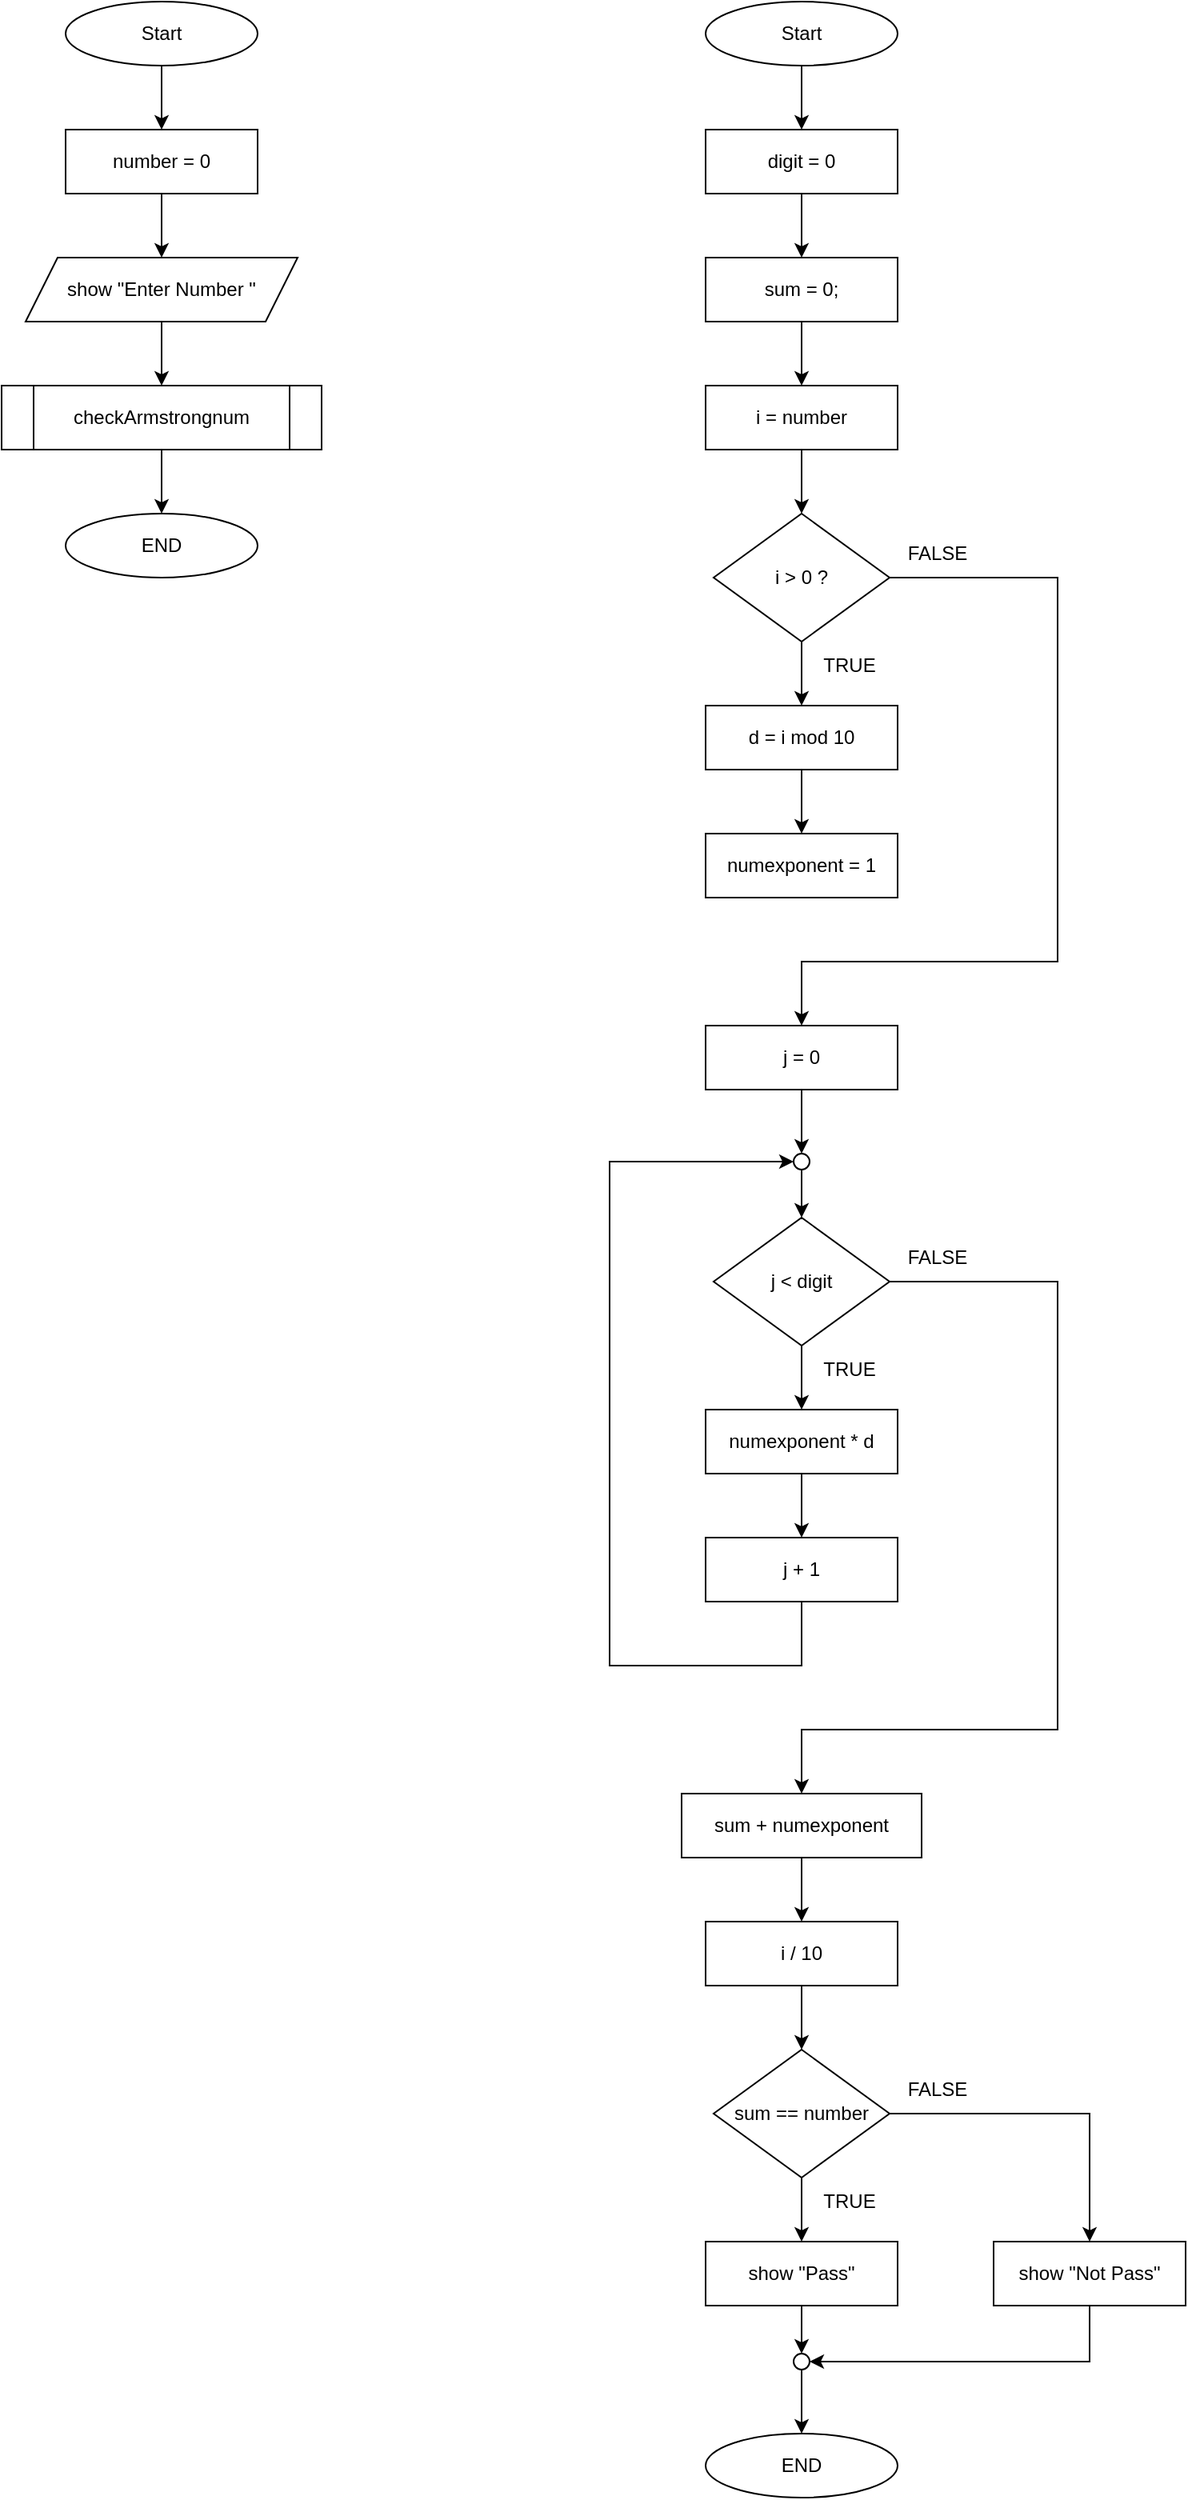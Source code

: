 <mxfile version="28.2.3">
  <diagram name="หน้า-1" id="5BmvicElwH-TUGw0CWuh">
    <mxGraphModel dx="1665" dy="777" grid="1" gridSize="10" guides="1" tooltips="1" connect="1" arrows="1" fold="1" page="1" pageScale="1" pageWidth="827" pageHeight="1169" math="0" shadow="0">
      <root>
        <mxCell id="0" />
        <mxCell id="1" parent="0" />
        <mxCell id="h2AYWT5rCXcbNZria6es-5" value="" style="edgeStyle=orthogonalEdgeStyle;rounded=0;orthogonalLoop=1;jettySize=auto;html=1;" edge="1" parent="1" source="h2AYWT5rCXcbNZria6es-1" target="h2AYWT5rCXcbNZria6es-2">
          <mxGeometry relative="1" as="geometry" />
        </mxCell>
        <mxCell id="h2AYWT5rCXcbNZria6es-1" value="Start" style="ellipse;whiteSpace=wrap;html=1;" vertex="1" parent="1">
          <mxGeometry x="100" y="40" width="120" height="40" as="geometry" />
        </mxCell>
        <mxCell id="h2AYWT5rCXcbNZria6es-6" value="" style="edgeStyle=orthogonalEdgeStyle;rounded=0;orthogonalLoop=1;jettySize=auto;html=1;" edge="1" parent="1" source="h2AYWT5rCXcbNZria6es-2" target="h2AYWT5rCXcbNZria6es-3">
          <mxGeometry relative="1" as="geometry" />
        </mxCell>
        <mxCell id="h2AYWT5rCXcbNZria6es-2" value="number = 0" style="rounded=0;whiteSpace=wrap;html=1;" vertex="1" parent="1">
          <mxGeometry x="100" y="120" width="120" height="40" as="geometry" />
        </mxCell>
        <mxCell id="h2AYWT5rCXcbNZria6es-7" value="" style="edgeStyle=orthogonalEdgeStyle;rounded=0;orthogonalLoop=1;jettySize=auto;html=1;" edge="1" parent="1" source="h2AYWT5rCXcbNZria6es-3" target="h2AYWT5rCXcbNZria6es-4">
          <mxGeometry relative="1" as="geometry" />
        </mxCell>
        <mxCell id="h2AYWT5rCXcbNZria6es-3" value="show &quot;Enter Number &quot;" style="shape=parallelogram;perimeter=parallelogramPerimeter;whiteSpace=wrap;html=1;fixedSize=1;" vertex="1" parent="1">
          <mxGeometry x="75" y="200" width="170" height="40" as="geometry" />
        </mxCell>
        <mxCell id="h2AYWT5rCXcbNZria6es-9" value="" style="edgeStyle=orthogonalEdgeStyle;rounded=0;orthogonalLoop=1;jettySize=auto;html=1;" edge="1" parent="1" source="h2AYWT5rCXcbNZria6es-4" target="h2AYWT5rCXcbNZria6es-8">
          <mxGeometry relative="1" as="geometry" />
        </mxCell>
        <mxCell id="h2AYWT5rCXcbNZria6es-4" value="checkArmstrongnum" style="shape=process;whiteSpace=wrap;html=1;backgroundOutline=1;" vertex="1" parent="1">
          <mxGeometry x="60" y="280" width="200" height="40" as="geometry" />
        </mxCell>
        <mxCell id="h2AYWT5rCXcbNZria6es-8" value="END" style="ellipse;whiteSpace=wrap;html=1;" vertex="1" parent="1">
          <mxGeometry x="100" y="360" width="120" height="40" as="geometry" />
        </mxCell>
        <mxCell id="h2AYWT5rCXcbNZria6es-13" value="" style="edgeStyle=orthogonalEdgeStyle;rounded=0;orthogonalLoop=1;jettySize=auto;html=1;" edge="1" parent="1" source="h2AYWT5rCXcbNZria6es-10" target="h2AYWT5rCXcbNZria6es-11">
          <mxGeometry relative="1" as="geometry" />
        </mxCell>
        <mxCell id="h2AYWT5rCXcbNZria6es-10" value="Start" style="ellipse;whiteSpace=wrap;html=1;" vertex="1" parent="1">
          <mxGeometry x="500" y="40" width="120" height="40" as="geometry" />
        </mxCell>
        <mxCell id="h2AYWT5rCXcbNZria6es-14" value="" style="edgeStyle=orthogonalEdgeStyle;rounded=0;orthogonalLoop=1;jettySize=auto;html=1;" edge="1" parent="1" source="h2AYWT5rCXcbNZria6es-11" target="h2AYWT5rCXcbNZria6es-12">
          <mxGeometry relative="1" as="geometry" />
        </mxCell>
        <mxCell id="h2AYWT5rCXcbNZria6es-11" value="digit = 0" style="rounded=0;whiteSpace=wrap;html=1;" vertex="1" parent="1">
          <mxGeometry x="500" y="120" width="120" height="40" as="geometry" />
        </mxCell>
        <mxCell id="h2AYWT5rCXcbNZria6es-18" value="" style="edgeStyle=orthogonalEdgeStyle;rounded=0;orthogonalLoop=1;jettySize=auto;html=1;" edge="1" parent="1" source="h2AYWT5rCXcbNZria6es-12" target="h2AYWT5rCXcbNZria6es-15">
          <mxGeometry relative="1" as="geometry" />
        </mxCell>
        <mxCell id="h2AYWT5rCXcbNZria6es-12" value="sum = 0;" style="rounded=0;whiteSpace=wrap;html=1;" vertex="1" parent="1">
          <mxGeometry x="500" y="200" width="120" height="40" as="geometry" />
        </mxCell>
        <mxCell id="h2AYWT5rCXcbNZria6es-19" value="" style="edgeStyle=orthogonalEdgeStyle;rounded=0;orthogonalLoop=1;jettySize=auto;html=1;" edge="1" parent="1" source="h2AYWT5rCXcbNZria6es-15" target="h2AYWT5rCXcbNZria6es-16">
          <mxGeometry relative="1" as="geometry" />
        </mxCell>
        <mxCell id="h2AYWT5rCXcbNZria6es-15" value="i = number" style="rounded=0;whiteSpace=wrap;html=1;" vertex="1" parent="1">
          <mxGeometry x="500" y="280" width="120" height="40" as="geometry" />
        </mxCell>
        <mxCell id="h2AYWT5rCXcbNZria6es-24" value="" style="edgeStyle=orthogonalEdgeStyle;rounded=0;orthogonalLoop=1;jettySize=auto;html=1;" edge="1" parent="1" source="h2AYWT5rCXcbNZria6es-16" target="h2AYWT5rCXcbNZria6es-20">
          <mxGeometry relative="1" as="geometry" />
        </mxCell>
        <mxCell id="h2AYWT5rCXcbNZria6es-26" style="edgeStyle=orthogonalEdgeStyle;rounded=0;orthogonalLoop=1;jettySize=auto;html=1;entryX=0.5;entryY=0;entryDx=0;entryDy=0;" edge="1" parent="1" source="h2AYWT5rCXcbNZria6es-16" target="h2AYWT5rCXcbNZria6es-27">
          <mxGeometry relative="1" as="geometry">
            <mxPoint x="760" y="580" as="targetPoint" />
            <Array as="points">
              <mxPoint x="720" y="400" />
              <mxPoint x="720" y="640" />
              <mxPoint x="560" y="640" />
            </Array>
          </mxGeometry>
        </mxCell>
        <mxCell id="h2AYWT5rCXcbNZria6es-16" value="i &amp;gt; 0 ?" style="rhombus;whiteSpace=wrap;html=1;" vertex="1" parent="1">
          <mxGeometry x="505" y="360" width="110" height="80" as="geometry" />
        </mxCell>
        <mxCell id="h2AYWT5rCXcbNZria6es-25" value="" style="edgeStyle=orthogonalEdgeStyle;rounded=0;orthogonalLoop=1;jettySize=auto;html=1;" edge="1" parent="1" source="h2AYWT5rCXcbNZria6es-20" target="h2AYWT5rCXcbNZria6es-21">
          <mxGeometry relative="1" as="geometry" />
        </mxCell>
        <mxCell id="h2AYWT5rCXcbNZria6es-20" value="d = i mod 10" style="rounded=0;whiteSpace=wrap;html=1;" vertex="1" parent="1">
          <mxGeometry x="500" y="480" width="120" height="40" as="geometry" />
        </mxCell>
        <mxCell id="h2AYWT5rCXcbNZria6es-21" value="numexponent = 1" style="rounded=0;whiteSpace=wrap;html=1;" vertex="1" parent="1">
          <mxGeometry x="500" y="560" width="120" height="40" as="geometry" />
        </mxCell>
        <mxCell id="h2AYWT5rCXcbNZria6es-35" style="edgeStyle=orthogonalEdgeStyle;rounded=0;orthogonalLoop=1;jettySize=auto;html=1;entryX=0.5;entryY=0;entryDx=0;entryDy=0;" edge="1" parent="1" source="h2AYWT5rCXcbNZria6es-27" target="h2AYWT5rCXcbNZria6es-34">
          <mxGeometry relative="1" as="geometry" />
        </mxCell>
        <mxCell id="h2AYWT5rCXcbNZria6es-27" value="j = 0" style="rounded=0;whiteSpace=wrap;html=1;" vertex="1" parent="1">
          <mxGeometry x="500" y="680" width="120" height="40" as="geometry" />
        </mxCell>
        <mxCell id="h2AYWT5rCXcbNZria6es-31" value="" style="edgeStyle=orthogonalEdgeStyle;rounded=0;orthogonalLoop=1;jettySize=auto;html=1;" edge="1" parent="1" source="h2AYWT5rCXcbNZria6es-28" target="h2AYWT5rCXcbNZria6es-30">
          <mxGeometry relative="1" as="geometry" />
        </mxCell>
        <mxCell id="h2AYWT5rCXcbNZria6es-39" style="edgeStyle=orthogonalEdgeStyle;rounded=0;orthogonalLoop=1;jettySize=auto;html=1;entryX=0.5;entryY=0;entryDx=0;entryDy=0;" edge="1" parent="1" source="h2AYWT5rCXcbNZria6es-28" target="h2AYWT5rCXcbNZria6es-40">
          <mxGeometry relative="1" as="geometry">
            <mxPoint x="720" y="1120" as="targetPoint" />
            <Array as="points">
              <mxPoint x="720" y="840" />
              <mxPoint x="720" y="1120" />
              <mxPoint x="560" y="1120" />
            </Array>
          </mxGeometry>
        </mxCell>
        <mxCell id="h2AYWT5rCXcbNZria6es-28" value="j &amp;lt; digit" style="rhombus;whiteSpace=wrap;html=1;" vertex="1" parent="1">
          <mxGeometry x="505" y="800" width="110" height="80" as="geometry" />
        </mxCell>
        <mxCell id="h2AYWT5rCXcbNZria6es-33" value="" style="edgeStyle=orthogonalEdgeStyle;rounded=0;orthogonalLoop=1;jettySize=auto;html=1;" edge="1" parent="1" source="h2AYWT5rCXcbNZria6es-30" target="h2AYWT5rCXcbNZria6es-32">
          <mxGeometry relative="1" as="geometry" />
        </mxCell>
        <mxCell id="h2AYWT5rCXcbNZria6es-30" value="numexponent * d" style="rounded=0;whiteSpace=wrap;html=1;" vertex="1" parent="1">
          <mxGeometry x="500" y="920" width="120" height="40" as="geometry" />
        </mxCell>
        <mxCell id="h2AYWT5rCXcbNZria6es-38" style="edgeStyle=orthogonalEdgeStyle;rounded=0;orthogonalLoop=1;jettySize=auto;html=1;entryX=0;entryY=0.5;entryDx=0;entryDy=0;" edge="1" parent="1" source="h2AYWT5rCXcbNZria6es-32" target="h2AYWT5rCXcbNZria6es-34">
          <mxGeometry relative="1" as="geometry">
            <Array as="points">
              <mxPoint x="560" y="1080" />
              <mxPoint x="440" y="1080" />
              <mxPoint x="440" y="765" />
            </Array>
          </mxGeometry>
        </mxCell>
        <mxCell id="h2AYWT5rCXcbNZria6es-32" value="j + 1" style="rounded=0;whiteSpace=wrap;html=1;" vertex="1" parent="1">
          <mxGeometry x="500" y="1000" width="120" height="40" as="geometry" />
        </mxCell>
        <mxCell id="h2AYWT5rCXcbNZria6es-37" style="edgeStyle=orthogonalEdgeStyle;rounded=0;orthogonalLoop=1;jettySize=auto;html=1;entryX=0.5;entryY=0;entryDx=0;entryDy=0;" edge="1" parent="1" source="h2AYWT5rCXcbNZria6es-34" target="h2AYWT5rCXcbNZria6es-28">
          <mxGeometry relative="1" as="geometry" />
        </mxCell>
        <mxCell id="h2AYWT5rCXcbNZria6es-34" value="" style="ellipse;whiteSpace=wrap;html=1;aspect=fixed;" vertex="1" parent="1">
          <mxGeometry x="555" y="760" width="10" height="10" as="geometry" />
        </mxCell>
        <mxCell id="h2AYWT5rCXcbNZria6es-42" value="" style="edgeStyle=orthogonalEdgeStyle;rounded=0;orthogonalLoop=1;jettySize=auto;html=1;" edge="1" parent="1" source="h2AYWT5rCXcbNZria6es-40">
          <mxGeometry relative="1" as="geometry">
            <mxPoint x="560" y="1240" as="targetPoint" />
          </mxGeometry>
        </mxCell>
        <mxCell id="h2AYWT5rCXcbNZria6es-40" value="sum + numexponent" style="rounded=0;whiteSpace=wrap;html=1;" vertex="1" parent="1">
          <mxGeometry x="485" y="1160" width="150" height="40" as="geometry" />
        </mxCell>
        <mxCell id="h2AYWT5rCXcbNZria6es-49" value="" style="edgeStyle=orthogonalEdgeStyle;rounded=0;orthogonalLoop=1;jettySize=auto;html=1;" edge="1" parent="1" source="h2AYWT5rCXcbNZria6es-43" target="h2AYWT5rCXcbNZria6es-44">
          <mxGeometry relative="1" as="geometry" />
        </mxCell>
        <mxCell id="h2AYWT5rCXcbNZria6es-43" value="i / 10" style="rounded=0;whiteSpace=wrap;html=1;" vertex="1" parent="1">
          <mxGeometry x="500" y="1240" width="120" height="40" as="geometry" />
        </mxCell>
        <mxCell id="h2AYWT5rCXcbNZria6es-48" value="" style="edgeStyle=orthogonalEdgeStyle;rounded=0;orthogonalLoop=1;jettySize=auto;html=1;" edge="1" parent="1" source="h2AYWT5rCXcbNZria6es-44" target="h2AYWT5rCXcbNZria6es-45">
          <mxGeometry relative="1" as="geometry" />
        </mxCell>
        <mxCell id="h2AYWT5rCXcbNZria6es-50" style="edgeStyle=orthogonalEdgeStyle;rounded=0;orthogonalLoop=1;jettySize=auto;html=1;entryX=0.5;entryY=0;entryDx=0;entryDy=0;" edge="1" parent="1" source="h2AYWT5rCXcbNZria6es-44" target="h2AYWT5rCXcbNZria6es-47">
          <mxGeometry relative="1" as="geometry" />
        </mxCell>
        <mxCell id="h2AYWT5rCXcbNZria6es-44" value="sum == number" style="rhombus;whiteSpace=wrap;html=1;" vertex="1" parent="1">
          <mxGeometry x="505" y="1320" width="110" height="80" as="geometry" />
        </mxCell>
        <mxCell id="h2AYWT5rCXcbNZria6es-53" style="edgeStyle=orthogonalEdgeStyle;rounded=0;orthogonalLoop=1;jettySize=auto;html=1;entryX=0.5;entryY=0;entryDx=0;entryDy=0;" edge="1" parent="1" source="h2AYWT5rCXcbNZria6es-45" target="h2AYWT5rCXcbNZria6es-51">
          <mxGeometry relative="1" as="geometry" />
        </mxCell>
        <mxCell id="h2AYWT5rCXcbNZria6es-45" value="show &quot;Pass&quot;" style="rounded=0;whiteSpace=wrap;html=1;" vertex="1" parent="1">
          <mxGeometry x="500" y="1440" width="120" height="40" as="geometry" />
        </mxCell>
        <mxCell id="h2AYWT5rCXcbNZria6es-46" value="END" style="ellipse;whiteSpace=wrap;html=1;" vertex="1" parent="1">
          <mxGeometry x="500" y="1560" width="120" height="40" as="geometry" />
        </mxCell>
        <mxCell id="h2AYWT5rCXcbNZria6es-54" style="edgeStyle=orthogonalEdgeStyle;rounded=0;orthogonalLoop=1;jettySize=auto;html=1;entryX=1;entryY=0.5;entryDx=0;entryDy=0;" edge="1" parent="1" source="h2AYWT5rCXcbNZria6es-47" target="h2AYWT5rCXcbNZria6es-51">
          <mxGeometry relative="1" as="geometry">
            <Array as="points">
              <mxPoint x="740" y="1515" />
            </Array>
          </mxGeometry>
        </mxCell>
        <mxCell id="h2AYWT5rCXcbNZria6es-47" value="show &quot;Not Pass&quot;" style="rounded=0;whiteSpace=wrap;html=1;" vertex="1" parent="1">
          <mxGeometry x="680" y="1440" width="120" height="40" as="geometry" />
        </mxCell>
        <mxCell id="h2AYWT5rCXcbNZria6es-55" value="" style="edgeStyle=orthogonalEdgeStyle;rounded=0;orthogonalLoop=1;jettySize=auto;html=1;" edge="1" parent="1" source="h2AYWT5rCXcbNZria6es-51" target="h2AYWT5rCXcbNZria6es-46">
          <mxGeometry relative="1" as="geometry" />
        </mxCell>
        <mxCell id="h2AYWT5rCXcbNZria6es-51" value="" style="ellipse;whiteSpace=wrap;html=1;aspect=fixed;" vertex="1" parent="1">
          <mxGeometry x="555" y="1510" width="10" height="10" as="geometry" />
        </mxCell>
        <mxCell id="h2AYWT5rCXcbNZria6es-56" value="TRUE" style="text;html=1;align=center;verticalAlign=middle;whiteSpace=wrap;rounded=0;" vertex="1" parent="1">
          <mxGeometry x="560" y="440" width="60" height="30" as="geometry" />
        </mxCell>
        <mxCell id="h2AYWT5rCXcbNZria6es-57" value="FALSE" style="text;html=1;align=center;verticalAlign=middle;whiteSpace=wrap;rounded=0;" vertex="1" parent="1">
          <mxGeometry x="615" y="370" width="60" height="30" as="geometry" />
        </mxCell>
        <mxCell id="h2AYWT5rCXcbNZria6es-58" value="TRUE" style="text;html=1;align=center;verticalAlign=middle;whiteSpace=wrap;rounded=0;" vertex="1" parent="1">
          <mxGeometry x="560" y="880" width="60" height="30" as="geometry" />
        </mxCell>
        <mxCell id="h2AYWT5rCXcbNZria6es-59" value="FALSE" style="text;html=1;align=center;verticalAlign=middle;whiteSpace=wrap;rounded=0;" vertex="1" parent="1">
          <mxGeometry x="615" y="810" width="60" height="30" as="geometry" />
        </mxCell>
        <mxCell id="h2AYWT5rCXcbNZria6es-60" value="TRUE" style="text;html=1;align=center;verticalAlign=middle;whiteSpace=wrap;rounded=0;" vertex="1" parent="1">
          <mxGeometry x="560" y="1400" width="60" height="30" as="geometry" />
        </mxCell>
        <mxCell id="h2AYWT5rCXcbNZria6es-61" value="FALSE" style="text;html=1;align=center;verticalAlign=middle;whiteSpace=wrap;rounded=0;" vertex="1" parent="1">
          <mxGeometry x="615" y="1330" width="60" height="30" as="geometry" />
        </mxCell>
      </root>
    </mxGraphModel>
  </diagram>
</mxfile>
